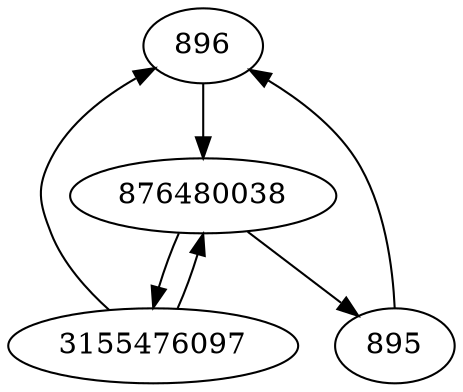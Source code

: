 strict digraph  {
896;
3155476097;
876480038;
895;
896 -> 876480038;
3155476097 -> 896;
3155476097 -> 876480038;
876480038 -> 3155476097;
876480038 -> 895;
895 -> 896;
}
